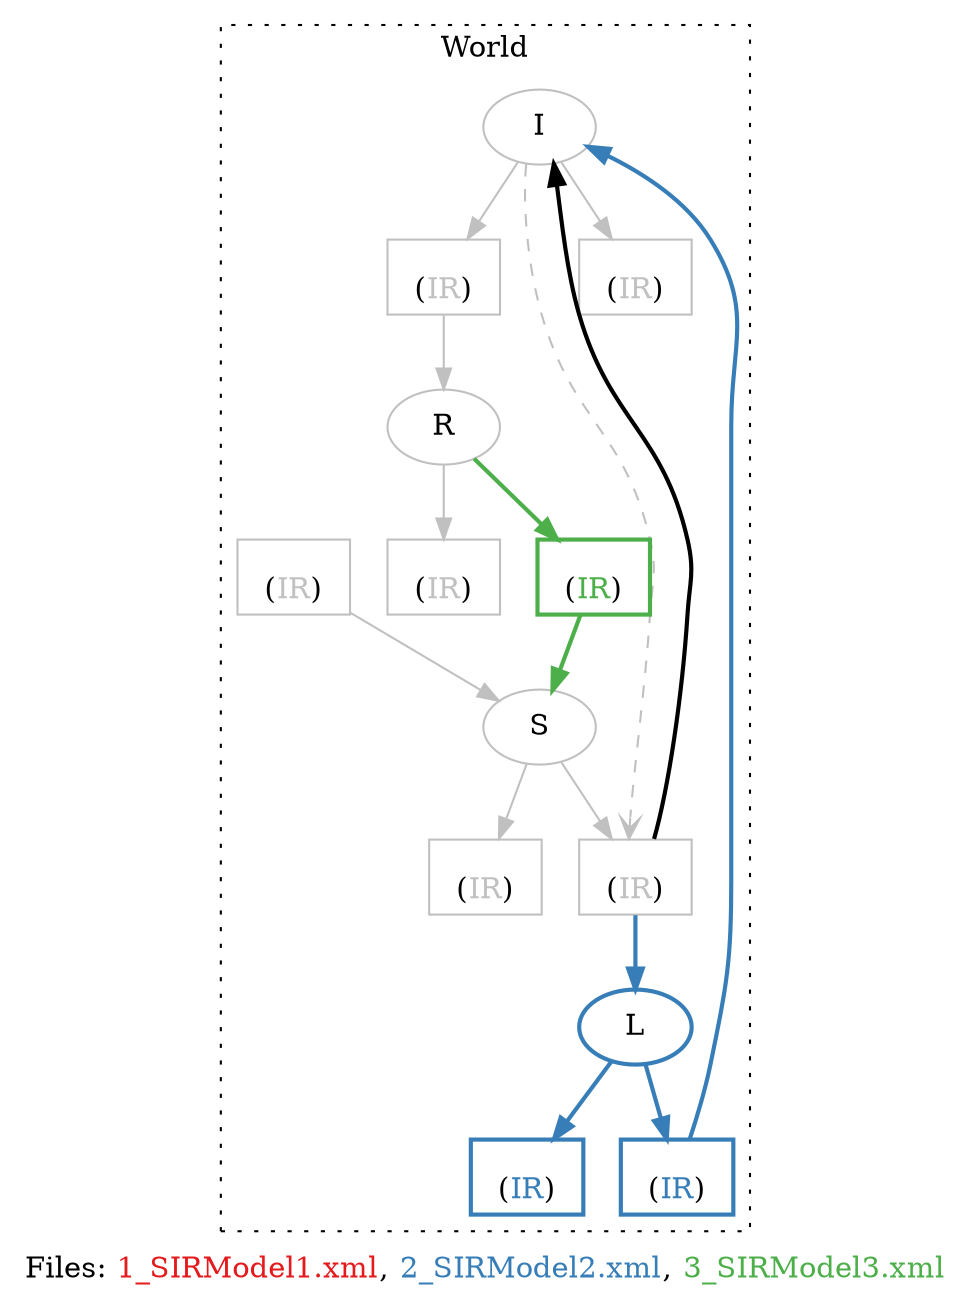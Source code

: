 


digraph comparison {
rankdir = TB;


subgraph cluster_World {
graph[style=dotted];
label="World";
"I" [color="grey",label="I"   , style=""];
"S" [color="grey",label="S"   , style=""];
"R" [color="grey",label="R"   , style=""];
"L" [color="#377eb8",label="L"   , style="bold,"];
recoveredDeath [shape="rectangle", color="grey",  label=<<br/>(<font color='grey'>IR</font>)> , style=""];
R -> recoveredDeath [color="grey", style=""];
Recovery [shape="rectangle", color="grey",  label=<<br/>(<font color='grey'>IR</font>)> , style=""];
I -> Recovery [color="grey", style=""];
Recovery -> R [color="grey", style=""];
susDeath [shape="rectangle", color="grey",  label=<<br/>(<font color='grey'>IR</font>)> , style=""];
S -> susDeath [color="grey", style=""];
latentDeath [shape="rectangle", color="#377eb8",  label=<<br/>(<font color='#377eb8'>IR</font>)> , style="bold,"];
L -> latentDeath [color="#377eb8", style="bold,"];
transitionFromLatencyToInfective [shape="rectangle", color="#377eb8",  label=<<br/>(<font color='#377eb8'>IR</font>)> , style="bold,"];
L -> transitionFromLatencyToInfective [color="#377eb8", style="bold,"];
transitionFromLatencyToInfective -> I [color="#377eb8", style="bold,"];
Infection [shape="rectangle", color="grey",  label=<<br/>(<font color='grey'>IR</font>)> , style=""];
S -> Infection [color="grey", style=""];
Infection -> I [color="black", style="bold,"];
Infection -> L [color="#377eb8", style="bold,"];
infectedDeath [shape="rectangle", color="grey",  label=<<br/>(<font color='grey'>IR</font>)> , style=""];
I -> infectedDeath [color="grey", style=""];
Birth [shape="rectangle", color="grey",  label=<<br/>(<font color='grey'>IR</font>)> , style=""];
Birth -> S [color="grey", style=""];
RecoveredToSusceptible [shape="rectangle", color="#4daf4a",  label=<<br/>(<font color='#4daf4a'>IR</font>)> , style="bold,"];
R -> RecoveredToSusceptible [color="#4daf4a", style="bold,"];
RecoveredToSusceptible -> S [color="#4daf4a", style="bold,"];
"I" -> "Infection" [color="grey", arrowhead="vee" , style="dashed"];


}
label=<Files: <font color='#e41a1c'>1_SIRModel1.xml</font>, <font color='#377eb8'>2_SIRModel2.xml</font>, <font color='#4daf4a'>3_SIRModel3.xml</font>>;
}
